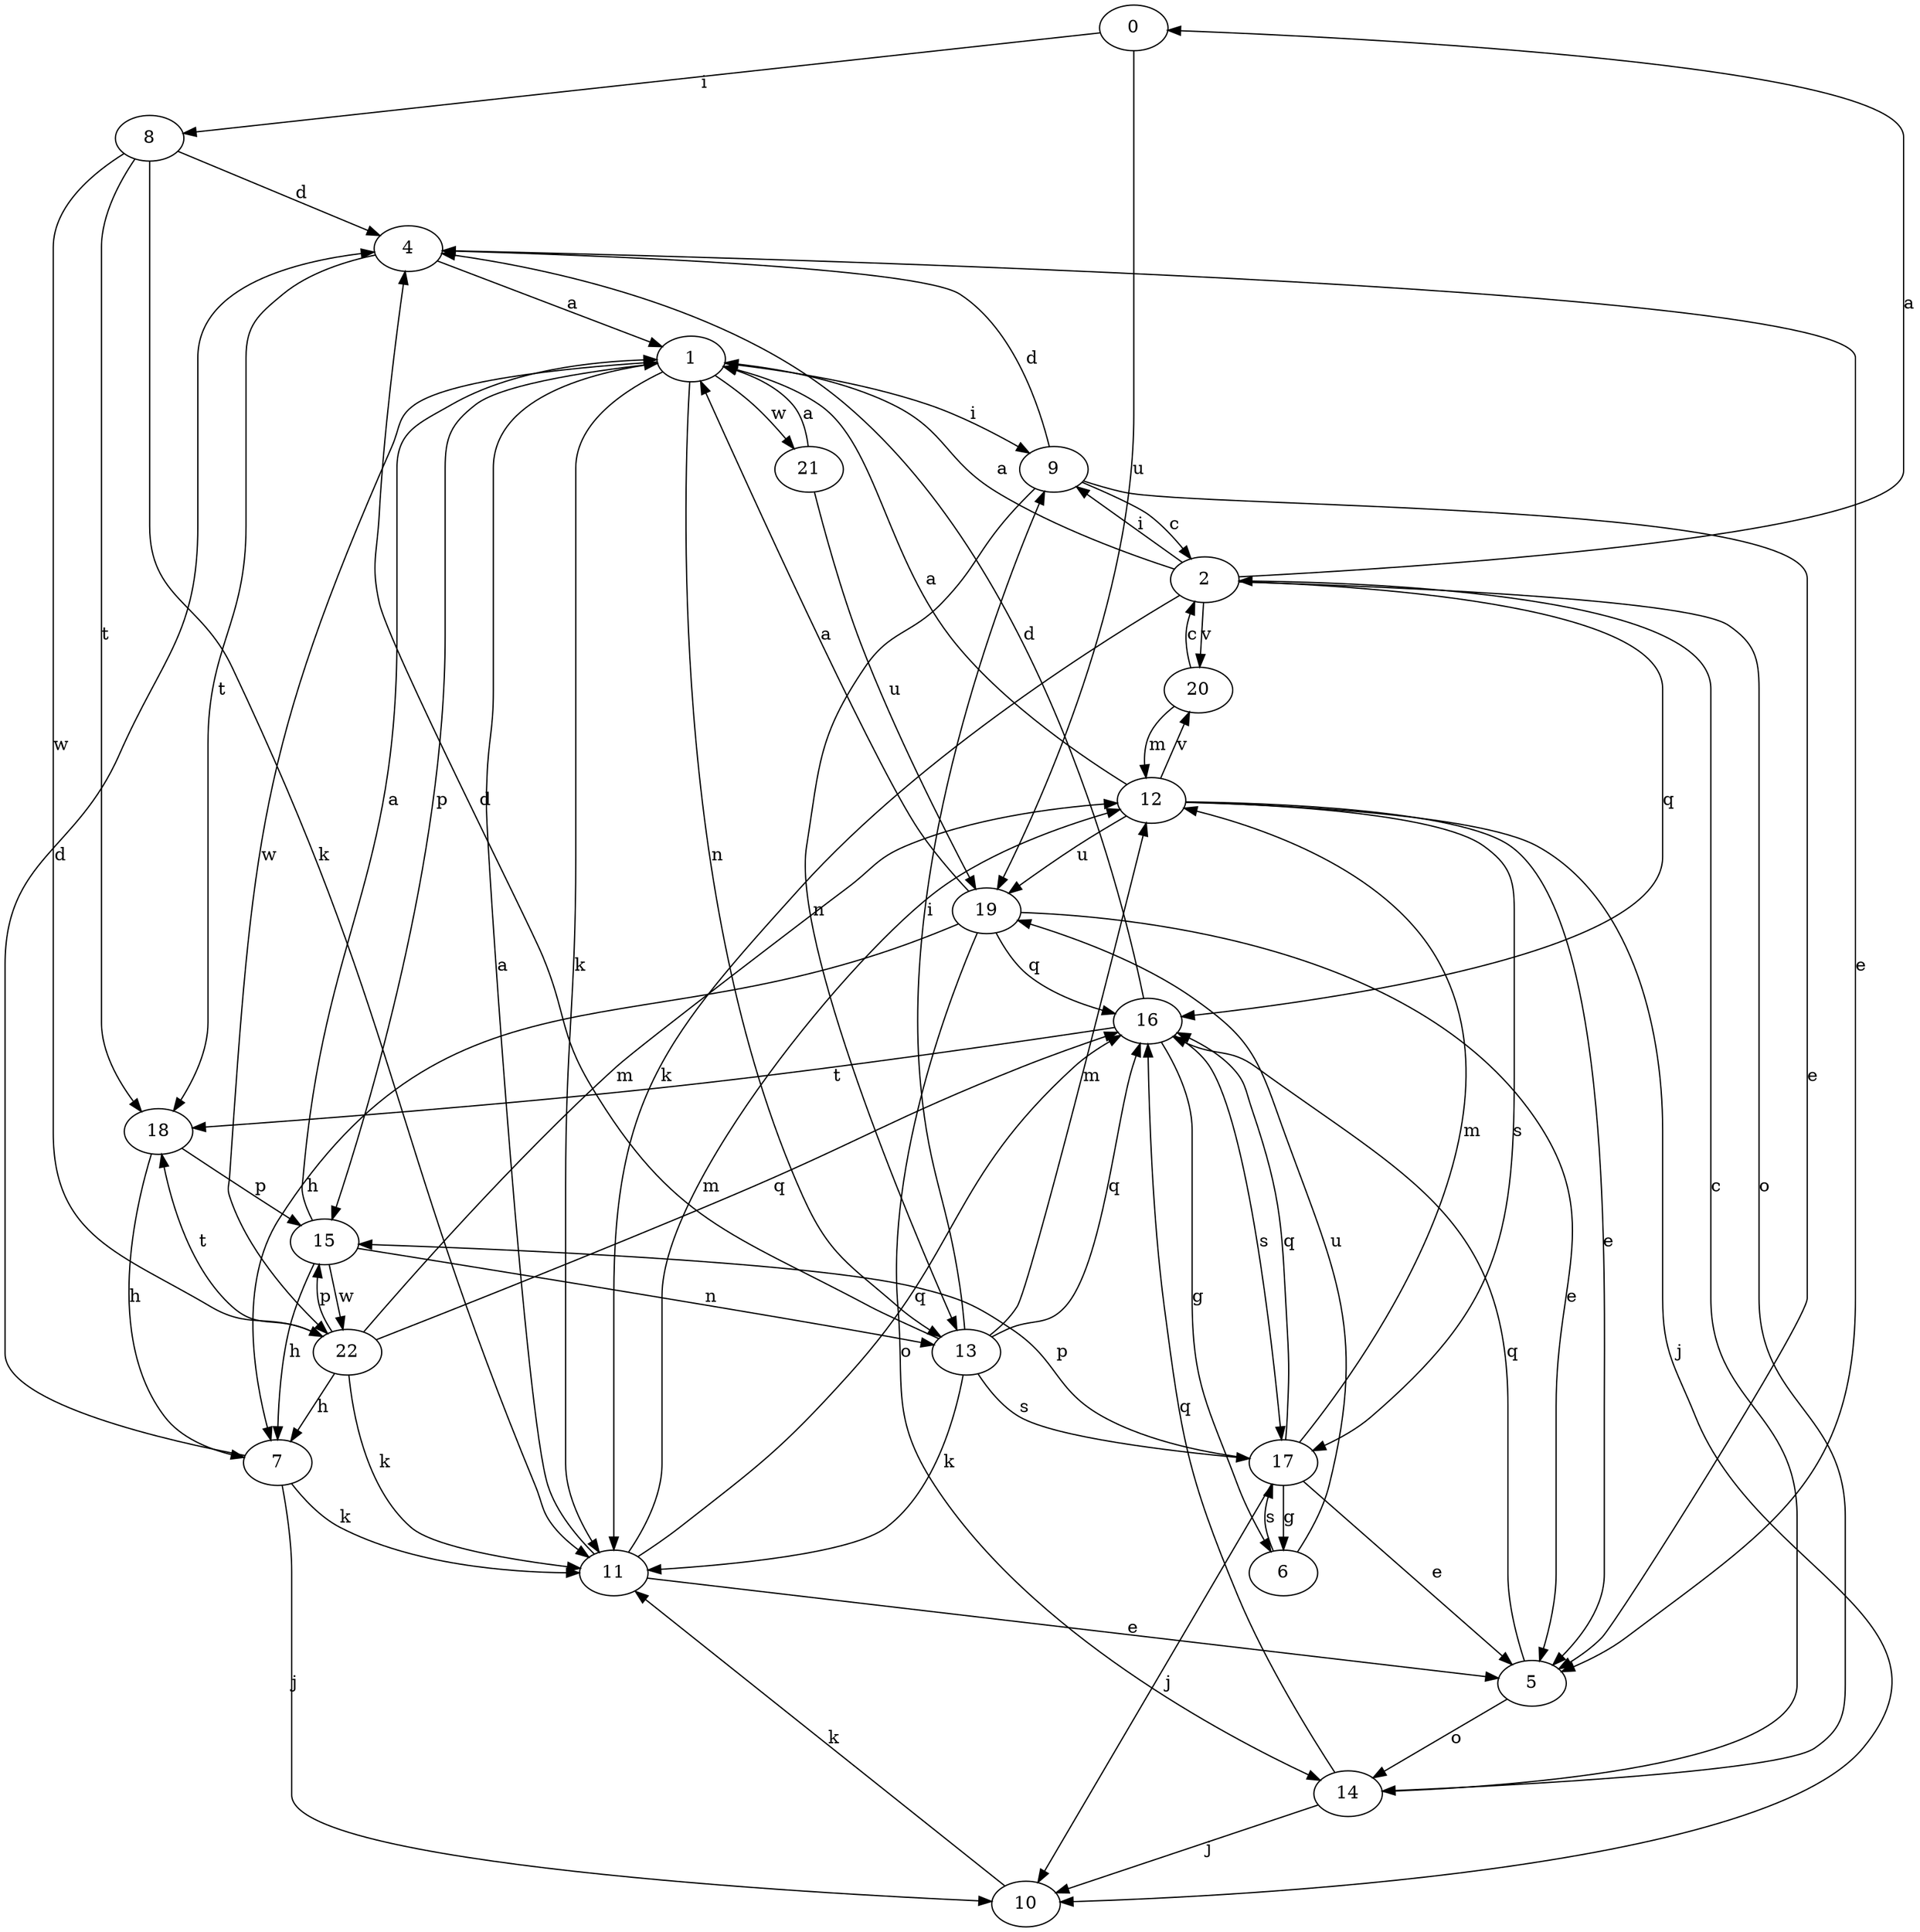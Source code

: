 strict digraph  {
0;
1;
2;
4;
5;
6;
7;
8;
9;
10;
11;
12;
13;
14;
15;
16;
17;
18;
19;
20;
21;
22;
0 -> 8  [label=i];
0 -> 19  [label=u];
1 -> 9  [label=i];
1 -> 11  [label=k];
1 -> 13  [label=n];
1 -> 15  [label=p];
1 -> 21  [label=w];
1 -> 22  [label=w];
2 -> 0  [label=a];
2 -> 1  [label=a];
2 -> 9  [label=i];
2 -> 11  [label=k];
2 -> 14  [label=o];
2 -> 16  [label=q];
2 -> 20  [label=v];
4 -> 1  [label=a];
4 -> 5  [label=e];
4 -> 18  [label=t];
5 -> 14  [label=o];
5 -> 16  [label=q];
6 -> 17  [label=s];
6 -> 19  [label=u];
7 -> 4  [label=d];
7 -> 10  [label=j];
7 -> 11  [label=k];
8 -> 4  [label=d];
8 -> 11  [label=k];
8 -> 18  [label=t];
8 -> 22  [label=w];
9 -> 2  [label=c];
9 -> 4  [label=d];
9 -> 5  [label=e];
9 -> 13  [label=n];
10 -> 11  [label=k];
11 -> 1  [label=a];
11 -> 5  [label=e];
11 -> 12  [label=m];
11 -> 16  [label=q];
12 -> 1  [label=a];
12 -> 5  [label=e];
12 -> 10  [label=j];
12 -> 17  [label=s];
12 -> 19  [label=u];
12 -> 20  [label=v];
13 -> 4  [label=d];
13 -> 9  [label=i];
13 -> 11  [label=k];
13 -> 12  [label=m];
13 -> 16  [label=q];
13 -> 17  [label=s];
14 -> 2  [label=c];
14 -> 10  [label=j];
14 -> 16  [label=q];
15 -> 1  [label=a];
15 -> 7  [label=h];
15 -> 13  [label=n];
15 -> 22  [label=w];
16 -> 4  [label=d];
16 -> 6  [label=g];
16 -> 17  [label=s];
16 -> 18  [label=t];
17 -> 5  [label=e];
17 -> 6  [label=g];
17 -> 10  [label=j];
17 -> 12  [label=m];
17 -> 15  [label=p];
17 -> 16  [label=q];
18 -> 7  [label=h];
18 -> 15  [label=p];
19 -> 1  [label=a];
19 -> 5  [label=e];
19 -> 7  [label=h];
19 -> 14  [label=o];
19 -> 16  [label=q];
20 -> 2  [label=c];
20 -> 12  [label=m];
21 -> 1  [label=a];
21 -> 19  [label=u];
22 -> 7  [label=h];
22 -> 11  [label=k];
22 -> 12  [label=m];
22 -> 15  [label=p];
22 -> 16  [label=q];
22 -> 18  [label=t];
}

